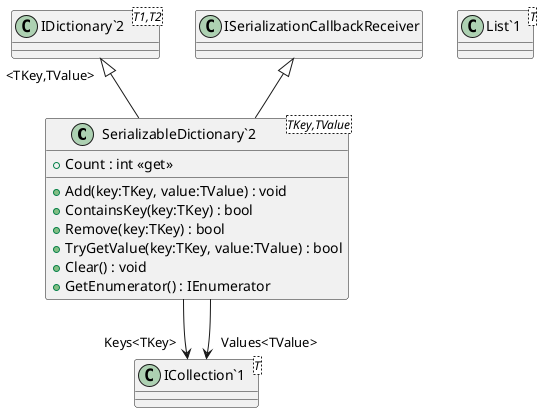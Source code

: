 @startuml
class "SerializableDictionary`2"<TKey,TValue> {
    + Add(key:TKey, value:TValue) : void
    + ContainsKey(key:TKey) : bool
    + Remove(key:TKey) : bool
    + TryGetValue(key:TKey, value:TValue) : bool
    + Clear() : void
    + Count : int <<get>>
    + GetEnumerator() : IEnumerator
}
class "IDictionary`2"<T1,T2> {
}
class "List`1"<T> {
}
class "ICollection`1"<T> {
}
"IDictionary`2" "<TKey,TValue>" <|-- "SerializableDictionary`2"
ISerializationCallbackReceiver <|-- "SerializableDictionary`2"
"SerializableDictionary`2" --> "Keys<TKey>" "ICollection`1"
"SerializableDictionary`2" --> "Values<TValue>" "ICollection`1"
@enduml
